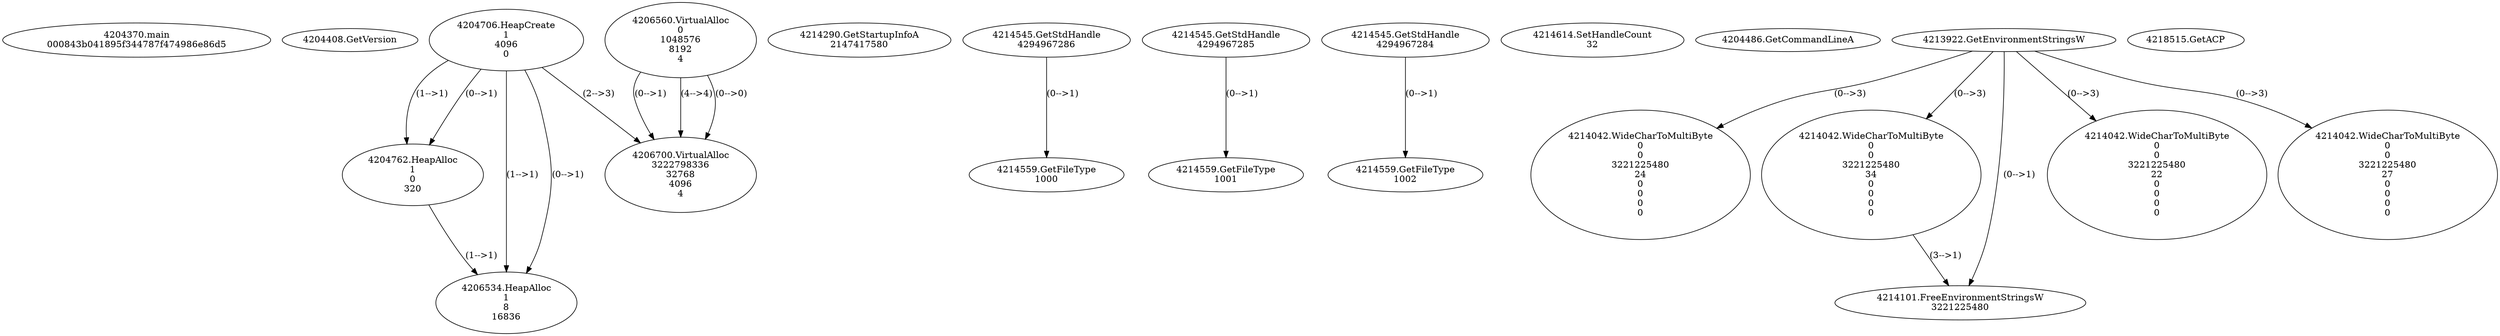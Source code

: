 // Global SCDG with merge call
digraph {
	0 [label="4204370.main
000843b041895f344787f474986e86d5"]
	1 [label="4204408.GetVersion
"]
	2 [label="4204706.HeapCreate
1
4096
0"]
	3 [label="4204762.HeapAlloc
1
0
320"]
	2 -> 3 [label="(1-->1)"]
	2 -> 3 [label="(0-->1)"]
	4 [label="4206534.HeapAlloc
1
8
16836"]
	2 -> 4 [label="(1-->1)"]
	2 -> 4 [label="(0-->1)"]
	3 -> 4 [label="(1-->1)"]
	5 [label="4206560.VirtualAlloc
0
1048576
8192
4"]
	6 [label="4206700.VirtualAlloc
3222798336
32768
4096
4"]
	5 -> 6 [label="(0-->1)"]
	2 -> 6 [label="(2-->3)"]
	5 -> 6 [label="(4-->4)"]
	5 -> 6 [label="(0-->0)"]
	7 [label="4214290.GetStartupInfoA
2147417580"]
	8 [label="4214545.GetStdHandle
4294967286"]
	9 [label="4214559.GetFileType
1000"]
	8 -> 9 [label="(0-->1)"]
	10 [label="4214545.GetStdHandle
4294967285"]
	11 [label="4214559.GetFileType
1001"]
	10 -> 11 [label="(0-->1)"]
	12 [label="4214545.GetStdHandle
4294967284"]
	13 [label="4214559.GetFileType
1002"]
	12 -> 13 [label="(0-->1)"]
	14 [label="4214614.SetHandleCount
32"]
	15 [label="4204486.GetCommandLineA
"]
	16 [label="4213922.GetEnvironmentStringsW
"]
	17 [label="4214042.WideCharToMultiByte
0
0
3221225480
24
0
0
0
0"]
	16 -> 17 [label="(0-->3)"]
	18 [label="4214042.WideCharToMultiByte
0
0
3221225480
34
0
0
0
0"]
	16 -> 18 [label="(0-->3)"]
	19 [label="4214101.FreeEnvironmentStringsW
3221225480"]
	16 -> 19 [label="(0-->1)"]
	18 -> 19 [label="(3-->1)"]
	20 [label="4218515.GetACP
"]
	21 [label="4214042.WideCharToMultiByte
0
0
3221225480
22
0
0
0
0"]
	16 -> 21 [label="(0-->3)"]
	22 [label="4214042.WideCharToMultiByte
0
0
3221225480
27
0
0
0
0"]
	16 -> 22 [label="(0-->3)"]
}
